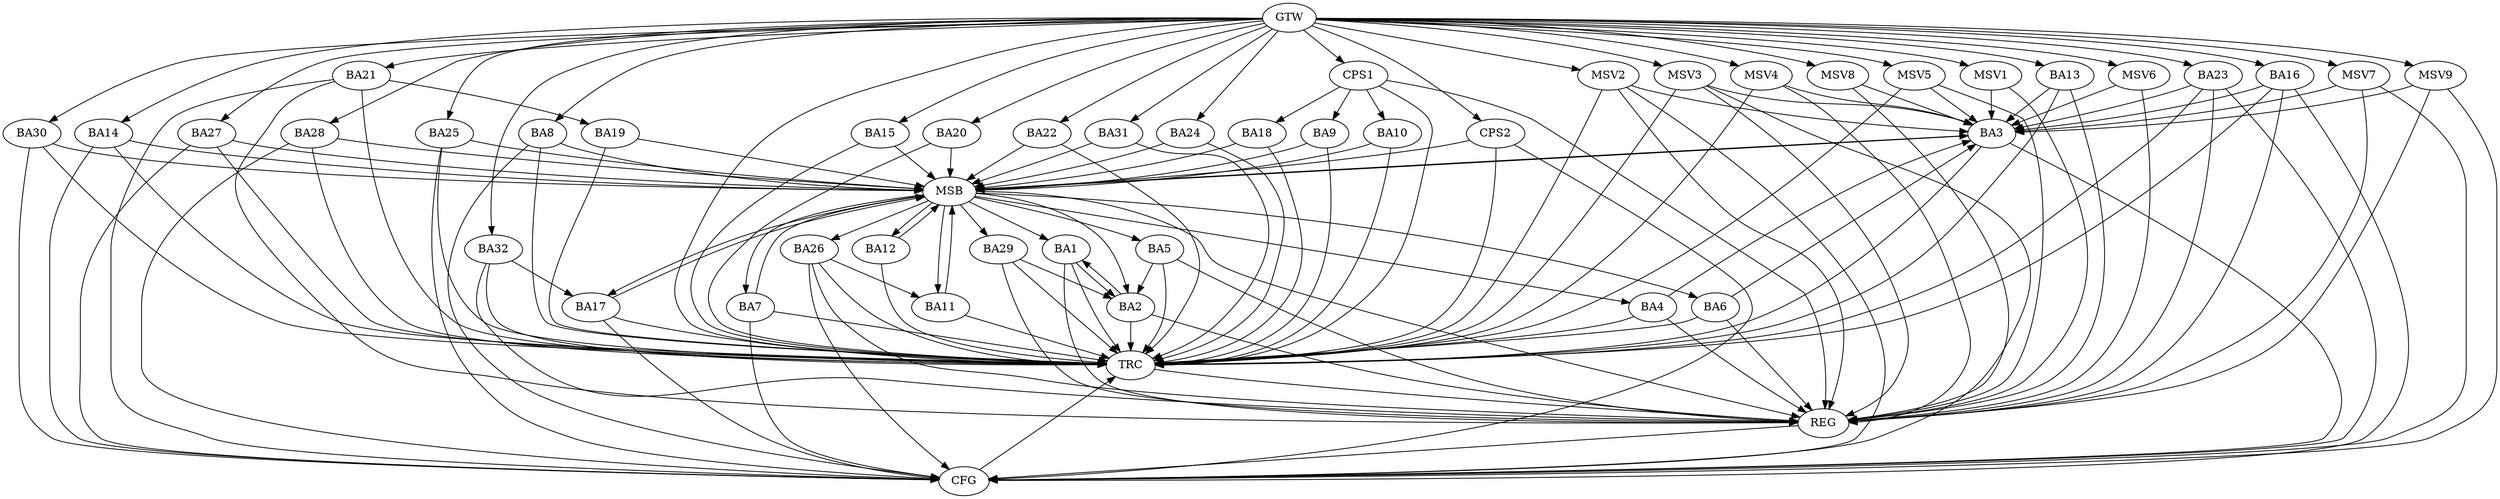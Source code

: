 strict digraph G {
  BA1 [ label="BA1" ];
  BA2 [ label="BA2" ];
  BA3 [ label="BA3" ];
  BA4 [ label="BA4" ];
  BA5 [ label="BA5" ];
  BA6 [ label="BA6" ];
  BA7 [ label="BA7" ];
  BA8 [ label="BA8" ];
  BA9 [ label="BA9" ];
  BA10 [ label="BA10" ];
  BA11 [ label="BA11" ];
  BA12 [ label="BA12" ];
  BA13 [ label="BA13" ];
  BA14 [ label="BA14" ];
  BA15 [ label="BA15" ];
  BA16 [ label="BA16" ];
  BA17 [ label="BA17" ];
  BA18 [ label="BA18" ];
  BA19 [ label="BA19" ];
  BA20 [ label="BA20" ];
  BA21 [ label="BA21" ];
  BA22 [ label="BA22" ];
  BA23 [ label="BA23" ];
  BA24 [ label="BA24" ];
  BA25 [ label="BA25" ];
  BA26 [ label="BA26" ];
  BA27 [ label="BA27" ];
  BA28 [ label="BA28" ];
  BA29 [ label="BA29" ];
  BA30 [ label="BA30" ];
  BA31 [ label="BA31" ];
  BA32 [ label="BA32" ];
  CPS1 [ label="CPS1" ];
  CPS2 [ label="CPS2" ];
  GTW [ label="GTW" ];
  REG [ label="REG" ];
  MSB [ label="MSB" ];
  CFG [ label="CFG" ];
  TRC [ label="TRC" ];
  MSV1 [ label="MSV1" ];
  MSV2 [ label="MSV2" ];
  MSV3 [ label="MSV3" ];
  MSV4 [ label="MSV4" ];
  MSV5 [ label="MSV5" ];
  MSV6 [ label="MSV6" ];
  MSV7 [ label="MSV7" ];
  MSV8 [ label="MSV8" ];
  MSV9 [ label="MSV9" ];
  BA1 -> BA2;
  BA2 -> BA1;
  BA4 -> BA3;
  BA5 -> BA2;
  BA6 -> BA3;
  BA13 -> BA3;
  BA16 -> BA3;
  BA21 -> BA19;
  BA23 -> BA3;
  BA26 -> BA11;
  BA29 -> BA2;
  BA32 -> BA17;
  CPS1 -> BA18;
  CPS1 -> BA9;
  CPS1 -> BA10;
  GTW -> BA8;
  GTW -> BA13;
  GTW -> BA14;
  GTW -> BA15;
  GTW -> BA16;
  GTW -> BA20;
  GTW -> BA21;
  GTW -> BA22;
  GTW -> BA23;
  GTW -> BA24;
  GTW -> BA25;
  GTW -> BA27;
  GTW -> BA28;
  GTW -> BA30;
  GTW -> BA31;
  GTW -> BA32;
  GTW -> CPS1;
  GTW -> CPS2;
  BA1 -> REG;
  BA2 -> REG;
  BA4 -> REG;
  BA5 -> REG;
  BA6 -> REG;
  BA13 -> REG;
  BA16 -> REG;
  BA21 -> REG;
  BA23 -> REG;
  BA26 -> REG;
  BA29 -> REG;
  BA32 -> REG;
  CPS1 -> REG;
  BA3 -> MSB;
  MSB -> BA2;
  MSB -> REG;
  BA7 -> MSB;
  MSB -> BA1;
  BA8 -> MSB;
  MSB -> BA3;
  BA9 -> MSB;
  BA10 -> MSB;
  MSB -> BA5;
  BA11 -> MSB;
  BA12 -> MSB;
  BA14 -> MSB;
  MSB -> BA4;
  BA15 -> MSB;
  BA17 -> MSB;
  BA18 -> MSB;
  BA19 -> MSB;
  MSB -> BA11;
  BA20 -> MSB;
  MSB -> BA17;
  BA22 -> MSB;
  MSB -> BA6;
  BA24 -> MSB;
  BA25 -> MSB;
  BA27 -> MSB;
  BA28 -> MSB;
  BA30 -> MSB;
  MSB -> BA26;
  BA31 -> MSB;
  CPS2 -> MSB;
  MSB -> BA7;
  MSB -> BA29;
  MSB -> BA12;
  BA14 -> CFG;
  BA7 -> CFG;
  BA17 -> CFG;
  BA16 -> CFG;
  BA8 -> CFG;
  BA23 -> CFG;
  BA27 -> CFG;
  BA26 -> CFG;
  BA25 -> CFG;
  CPS2 -> CFG;
  BA28 -> CFG;
  BA21 -> CFG;
  BA3 -> CFG;
  BA30 -> CFG;
  REG -> CFG;
  BA1 -> TRC;
  BA2 -> TRC;
  BA3 -> TRC;
  BA4 -> TRC;
  BA5 -> TRC;
  BA6 -> TRC;
  BA7 -> TRC;
  BA8 -> TRC;
  BA9 -> TRC;
  BA10 -> TRC;
  BA11 -> TRC;
  BA12 -> TRC;
  BA13 -> TRC;
  BA14 -> TRC;
  BA15 -> TRC;
  BA16 -> TRC;
  BA17 -> TRC;
  BA18 -> TRC;
  BA19 -> TRC;
  BA20 -> TRC;
  BA21 -> TRC;
  BA22 -> TRC;
  BA23 -> TRC;
  BA24 -> TRC;
  BA25 -> TRC;
  BA26 -> TRC;
  BA27 -> TRC;
  BA28 -> TRC;
  BA29 -> TRC;
  BA30 -> TRC;
  BA31 -> TRC;
  BA32 -> TRC;
  CPS1 -> TRC;
  CPS2 -> TRC;
  GTW -> TRC;
  CFG -> TRC;
  TRC -> REG;
  MSV1 -> BA3;
  GTW -> MSV1;
  MSV1 -> REG;
  MSV2 -> BA3;
  MSV3 -> BA3;
  GTW -> MSV2;
  MSV2 -> REG;
  MSV2 -> TRC;
  MSV2 -> CFG;
  GTW -> MSV3;
  MSV3 -> REG;
  MSV3 -> TRC;
  MSV3 -> CFG;
  MSV4 -> BA3;
  GTW -> MSV4;
  MSV4 -> REG;
  MSV4 -> TRC;
  MSV5 -> BA3;
  MSV6 -> BA3;
  GTW -> MSV5;
  MSV5 -> REG;
  MSV5 -> TRC;
  GTW -> MSV6;
  MSV6 -> REG;
  MSV7 -> BA3;
  GTW -> MSV7;
  MSV7 -> REG;
  MSV7 -> CFG;
  MSV8 -> BA3;
  GTW -> MSV8;
  MSV8 -> REG;
  MSV9 -> BA3;
  GTW -> MSV9;
  MSV9 -> REG;
  MSV9 -> CFG;
}

